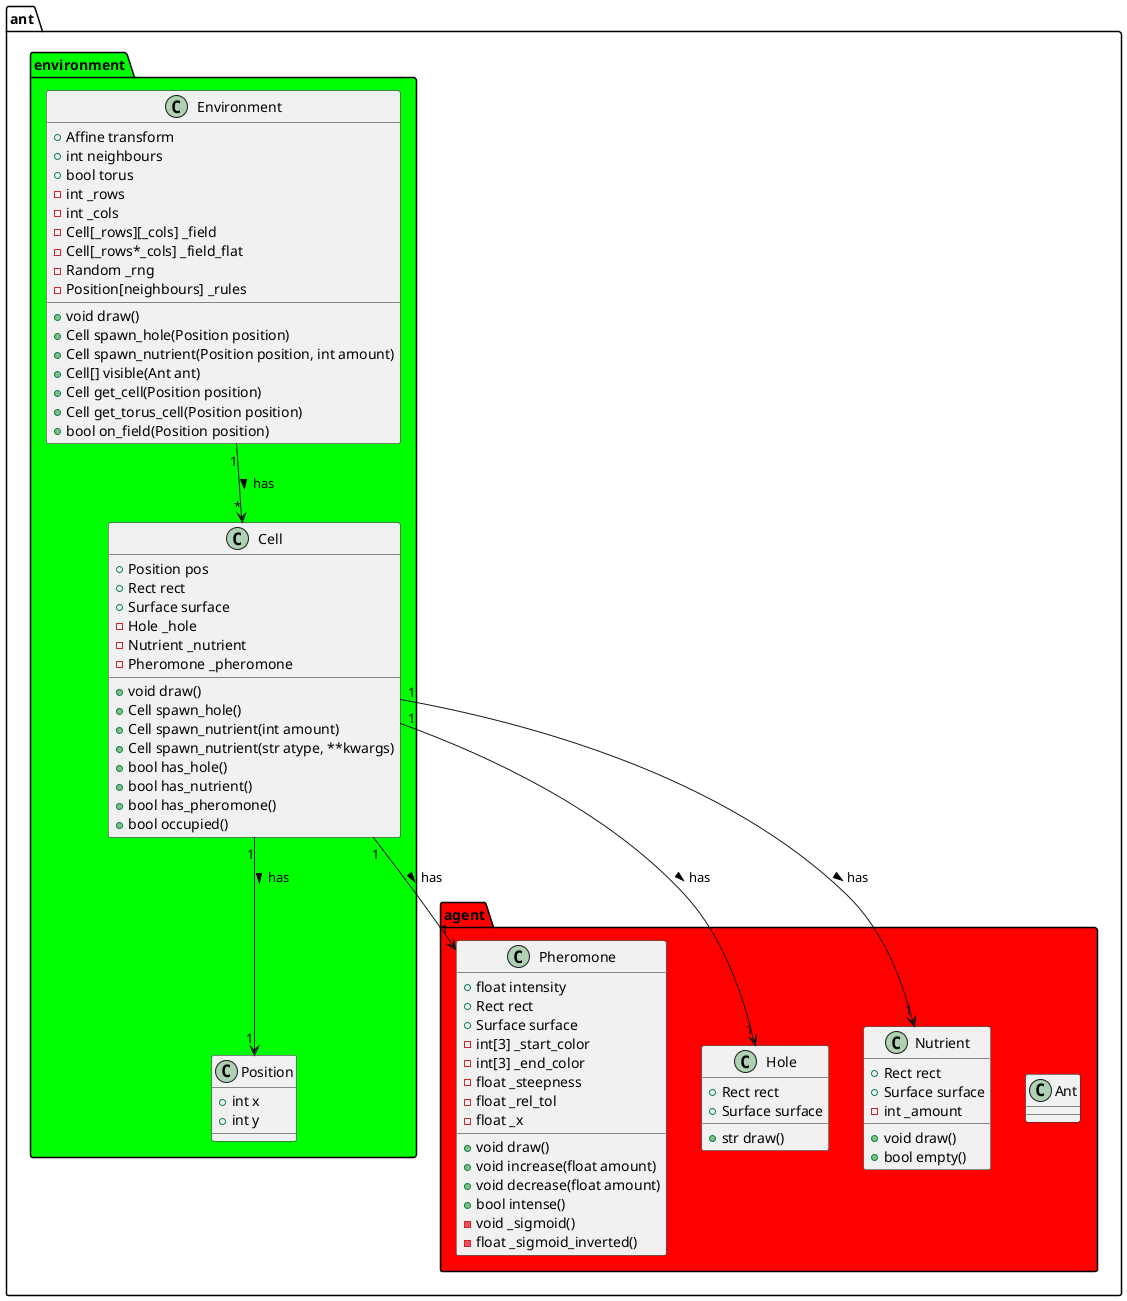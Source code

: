 @startuml

namespace ant.environment #00FF00 {

    class Environment {
        + Affine transform
        + int neighbours
        + bool torus
        - int _rows
        - int _cols
        - Cell[_rows][_cols] _field
        - Cell[_rows*_cols] _field_flat
        - Random _rng
        - Position[neighbours] _rules
        + void draw()
        + Cell spawn_hole(Position position)
        + Cell spawn_nutrient(Position position, int amount)
        + Cell[] visible(Ant ant)
        + Cell get_cell(Position position)
        + Cell get_torus_cell(Position position)
        + bool on_field(Position position)
    }

    class Cell {
        + Position pos
        + Rect rect
        + Surface surface
        - Hole _hole
        - Nutrient _nutrient
        - Pheromone _pheromone
        + void draw()
        + Cell spawn_hole()
        + Cell spawn_nutrient(int amount)
        + Cell spawn_nutrient(str atype, **kwargs)
        + bool has_hole()
        + bool has_nutrient()
        + bool has_pheromone()
        + bool occupied()
    }

    class Position {
        + int x
        + int y
    }
}

namespace ant.agent #FF0000 {

    class Ant {

    }

    class Pheromone {
        + float intensity
        + Rect rect
        + Surface surface
        - int[3] _start_color
        - int[3] _end_color
        - float _steepness
        - float _rel_tol
        - float _x
        + void draw()
        + void increase(float amount)
        + void decrease(float amount)
        + bool intense()
        - void _sigmoid()
        - float _sigmoid_inverted()
    }

    class Hole {
        + Rect rect
        + Surface surface
        + str draw()
    }

    class Nutrient {
        + Rect rect
        + Surface surface
        - int _amount
        + void draw()
        + bool empty()
    }

}

ant.environment.Environment "1" --> "*"  ant.environment.Cell : has >
ant.environment.Cell "1" --> "1" ant.environment.Position : has >
ant.environment.Cell "1" --> "1" ant.agent.Hole : has >
ant.environment.Cell "1" --> "1" ant.agent.Nutrient : has >
ant.environment.Cell "1" --> "1" ant.agent.Pheromone : has >

@enduml